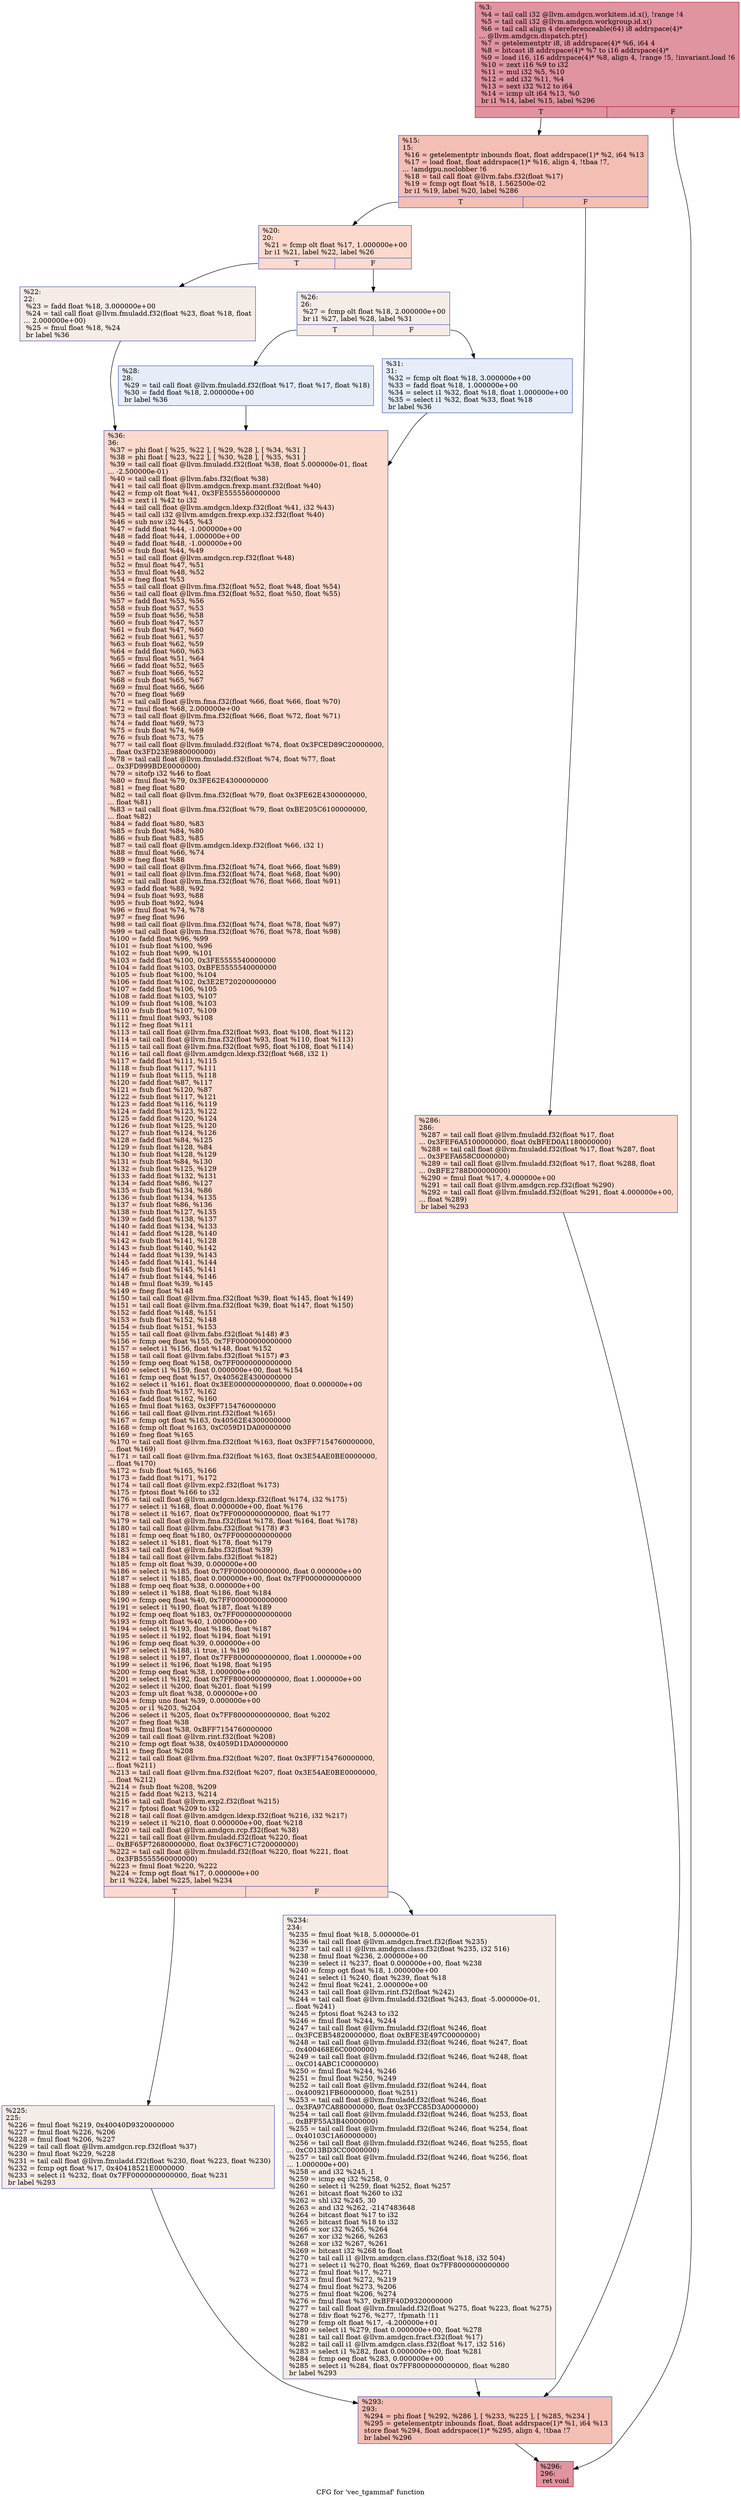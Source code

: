digraph "CFG for 'vec_tgammaf' function" {
	label="CFG for 'vec_tgammaf' function";

	Node0x474a3f0 [shape=record,color="#b70d28ff", style=filled, fillcolor="#b70d2870",label="{%3:\l  %4 = tail call i32 @llvm.amdgcn.workitem.id.x(), !range !4\l  %5 = tail call i32 @llvm.amdgcn.workgroup.id.x()\l  %6 = tail call align 4 dereferenceable(64) i8 addrspace(4)*\l... @llvm.amdgcn.dispatch.ptr()\l  %7 = getelementptr i8, i8 addrspace(4)* %6, i64 4\l  %8 = bitcast i8 addrspace(4)* %7 to i16 addrspace(4)*\l  %9 = load i16, i16 addrspace(4)* %8, align 4, !range !5, !invariant.load !6\l  %10 = zext i16 %9 to i32\l  %11 = mul i32 %5, %10\l  %12 = add i32 %11, %4\l  %13 = sext i32 %12 to i64\l  %14 = icmp ult i64 %13, %0\l  br i1 %14, label %15, label %296\l|{<s0>T|<s1>F}}"];
	Node0x474a3f0:s0 -> Node0x474b190;
	Node0x474a3f0:s1 -> Node0x474c400;
	Node0x474b190 [shape=record,color="#3d50c3ff", style=filled, fillcolor="#e36c5570",label="{%15:\l15:                                               \l  %16 = getelementptr inbounds float, float addrspace(1)* %2, i64 %13\l  %17 = load float, float addrspace(1)* %16, align 4, !tbaa !7,\l... !amdgpu.noclobber !6\l  %18 = tail call float @llvm.fabs.f32(float %17)\l  %19 = fcmp ogt float %18, 1.562500e-02\l  br i1 %19, label %20, label %286\l|{<s0>T|<s1>F}}"];
	Node0x474b190:s0 -> Node0x474db10;
	Node0x474b190:s1 -> Node0x474dba0;
	Node0x474db10 [shape=record,color="#3d50c3ff", style=filled, fillcolor="#f7ac8e70",label="{%20:\l20:                                               \l  %21 = fcmp olt float %17, 1.000000e+00\l  br i1 %21, label %22, label %26\l|{<s0>T|<s1>F}}"];
	Node0x474db10:s0 -> Node0x474dd70;
	Node0x474db10:s1 -> Node0x474de00;
	Node0x474dd70 [shape=record,color="#3d50c3ff", style=filled, fillcolor="#ead5c970",label="{%22:\l22:                                               \l  %23 = fadd float %18, 3.000000e+00\l  %24 = tail call float @llvm.fmuladd.f32(float %23, float %18, float\l... 2.000000e+00)\l  %25 = fmul float %18, %24\l  br label %36\l}"];
	Node0x474dd70 -> Node0x474e310;
	Node0x474de00 [shape=record,color="#3d50c3ff", style=filled, fillcolor="#ead5c970",label="{%26:\l26:                                               \l  %27 = fcmp olt float %18, 2.000000e+00\l  br i1 %27, label %28, label %31\l|{<s0>T|<s1>F}}"];
	Node0x474de00:s0 -> Node0x474e4a0;
	Node0x474de00:s1 -> Node0x474e4f0;
	Node0x474e4a0 [shape=record,color="#3d50c3ff", style=filled, fillcolor="#c7d7f070",label="{%28:\l28:                                               \l  %29 = tail call float @llvm.fmuladd.f32(float %17, float %17, float %18)\l  %30 = fadd float %18, 2.000000e+00\l  br label %36\l}"];
	Node0x474e4a0 -> Node0x474e310;
	Node0x474e4f0 [shape=record,color="#3d50c3ff", style=filled, fillcolor="#c7d7f070",label="{%31:\l31:                                               \l  %32 = fcmp olt float %18, 3.000000e+00\l  %33 = fadd float %18, 1.000000e+00\l  %34 = select i1 %32, float %18, float 1.000000e+00\l  %35 = select i1 %32, float %33, float %18\l  br label %36\l}"];
	Node0x474e4f0 -> Node0x474e310;
	Node0x474e310 [shape=record,color="#3d50c3ff", style=filled, fillcolor="#f7ac8e70",label="{%36:\l36:                                               \l  %37 = phi float [ %25, %22 ], [ %29, %28 ], [ %34, %31 ]\l  %38 = phi float [ %23, %22 ], [ %30, %28 ], [ %35, %31 ]\l  %39 = tail call float @llvm.fmuladd.f32(float %38, float 5.000000e-01, float\l... -2.500000e-01)\l  %40 = tail call float @llvm.fabs.f32(float %38)\l  %41 = tail call float @llvm.amdgcn.frexp.mant.f32(float %40)\l  %42 = fcmp olt float %41, 0x3FE5555560000000\l  %43 = zext i1 %42 to i32\l  %44 = tail call float @llvm.amdgcn.ldexp.f32(float %41, i32 %43)\l  %45 = tail call i32 @llvm.amdgcn.frexp.exp.i32.f32(float %40)\l  %46 = sub nsw i32 %45, %43\l  %47 = fadd float %44, -1.000000e+00\l  %48 = fadd float %44, 1.000000e+00\l  %49 = fadd float %48, -1.000000e+00\l  %50 = fsub float %44, %49\l  %51 = tail call float @llvm.amdgcn.rcp.f32(float %48)\l  %52 = fmul float %47, %51\l  %53 = fmul float %48, %52\l  %54 = fneg float %53\l  %55 = tail call float @llvm.fma.f32(float %52, float %48, float %54)\l  %56 = tail call float @llvm.fma.f32(float %52, float %50, float %55)\l  %57 = fadd float %53, %56\l  %58 = fsub float %57, %53\l  %59 = fsub float %56, %58\l  %60 = fsub float %47, %57\l  %61 = fsub float %47, %60\l  %62 = fsub float %61, %57\l  %63 = fsub float %62, %59\l  %64 = fadd float %60, %63\l  %65 = fmul float %51, %64\l  %66 = fadd float %52, %65\l  %67 = fsub float %66, %52\l  %68 = fsub float %65, %67\l  %69 = fmul float %66, %66\l  %70 = fneg float %69\l  %71 = tail call float @llvm.fma.f32(float %66, float %66, float %70)\l  %72 = fmul float %68, 2.000000e+00\l  %73 = tail call float @llvm.fma.f32(float %66, float %72, float %71)\l  %74 = fadd float %69, %73\l  %75 = fsub float %74, %69\l  %76 = fsub float %73, %75\l  %77 = tail call float @llvm.fmuladd.f32(float %74, float 0x3FCED89C20000000,\l... float 0x3FD23E9880000000)\l  %78 = tail call float @llvm.fmuladd.f32(float %74, float %77, float\l... 0x3FD999BDE0000000)\l  %79 = sitofp i32 %46 to float\l  %80 = fmul float %79, 0x3FE62E4300000000\l  %81 = fneg float %80\l  %82 = tail call float @llvm.fma.f32(float %79, float 0x3FE62E4300000000,\l... float %81)\l  %83 = tail call float @llvm.fma.f32(float %79, float 0xBE205C6100000000,\l... float %82)\l  %84 = fadd float %80, %83\l  %85 = fsub float %84, %80\l  %86 = fsub float %83, %85\l  %87 = tail call float @llvm.amdgcn.ldexp.f32(float %66, i32 1)\l  %88 = fmul float %66, %74\l  %89 = fneg float %88\l  %90 = tail call float @llvm.fma.f32(float %74, float %66, float %89)\l  %91 = tail call float @llvm.fma.f32(float %74, float %68, float %90)\l  %92 = tail call float @llvm.fma.f32(float %76, float %66, float %91)\l  %93 = fadd float %88, %92\l  %94 = fsub float %93, %88\l  %95 = fsub float %92, %94\l  %96 = fmul float %74, %78\l  %97 = fneg float %96\l  %98 = tail call float @llvm.fma.f32(float %74, float %78, float %97)\l  %99 = tail call float @llvm.fma.f32(float %76, float %78, float %98)\l  %100 = fadd float %96, %99\l  %101 = fsub float %100, %96\l  %102 = fsub float %99, %101\l  %103 = fadd float %100, 0x3FE5555540000000\l  %104 = fadd float %103, 0xBFE5555540000000\l  %105 = fsub float %100, %104\l  %106 = fadd float %102, 0x3E2E720200000000\l  %107 = fadd float %106, %105\l  %108 = fadd float %103, %107\l  %109 = fsub float %108, %103\l  %110 = fsub float %107, %109\l  %111 = fmul float %93, %108\l  %112 = fneg float %111\l  %113 = tail call float @llvm.fma.f32(float %93, float %108, float %112)\l  %114 = tail call float @llvm.fma.f32(float %93, float %110, float %113)\l  %115 = tail call float @llvm.fma.f32(float %95, float %108, float %114)\l  %116 = tail call float @llvm.amdgcn.ldexp.f32(float %68, i32 1)\l  %117 = fadd float %111, %115\l  %118 = fsub float %117, %111\l  %119 = fsub float %115, %118\l  %120 = fadd float %87, %117\l  %121 = fsub float %120, %87\l  %122 = fsub float %117, %121\l  %123 = fadd float %116, %119\l  %124 = fadd float %123, %122\l  %125 = fadd float %120, %124\l  %126 = fsub float %125, %120\l  %127 = fsub float %124, %126\l  %128 = fadd float %84, %125\l  %129 = fsub float %128, %84\l  %130 = fsub float %128, %129\l  %131 = fsub float %84, %130\l  %132 = fsub float %125, %129\l  %133 = fadd float %132, %131\l  %134 = fadd float %86, %127\l  %135 = fsub float %134, %86\l  %136 = fsub float %134, %135\l  %137 = fsub float %86, %136\l  %138 = fsub float %127, %135\l  %139 = fadd float %138, %137\l  %140 = fadd float %134, %133\l  %141 = fadd float %128, %140\l  %142 = fsub float %141, %128\l  %143 = fsub float %140, %142\l  %144 = fadd float %139, %143\l  %145 = fadd float %141, %144\l  %146 = fsub float %145, %141\l  %147 = fsub float %144, %146\l  %148 = fmul float %39, %145\l  %149 = fneg float %148\l  %150 = tail call float @llvm.fma.f32(float %39, float %145, float %149)\l  %151 = tail call float @llvm.fma.f32(float %39, float %147, float %150)\l  %152 = fadd float %148, %151\l  %153 = fsub float %152, %148\l  %154 = fsub float %151, %153\l  %155 = tail call float @llvm.fabs.f32(float %148) #3\l  %156 = fcmp oeq float %155, 0x7FF0000000000000\l  %157 = select i1 %156, float %148, float %152\l  %158 = tail call float @llvm.fabs.f32(float %157) #3\l  %159 = fcmp oeq float %158, 0x7FF0000000000000\l  %160 = select i1 %159, float 0.000000e+00, float %154\l  %161 = fcmp oeq float %157, 0x40562E4300000000\l  %162 = select i1 %161, float 0x3EE0000000000000, float 0.000000e+00\l  %163 = fsub float %157, %162\l  %164 = fadd float %162, %160\l  %165 = fmul float %163, 0x3FF7154760000000\l  %166 = tail call float @llvm.rint.f32(float %165)\l  %167 = fcmp ogt float %163, 0x40562E4300000000\l  %168 = fcmp olt float %163, 0xC059D1DA00000000\l  %169 = fneg float %165\l  %170 = tail call float @llvm.fma.f32(float %163, float 0x3FF7154760000000,\l... float %169)\l  %171 = tail call float @llvm.fma.f32(float %163, float 0x3E54AE0BE0000000,\l... float %170)\l  %172 = fsub float %165, %166\l  %173 = fadd float %171, %172\l  %174 = tail call float @llvm.exp2.f32(float %173)\l  %175 = fptosi float %166 to i32\l  %176 = tail call float @llvm.amdgcn.ldexp.f32(float %174, i32 %175)\l  %177 = select i1 %168, float 0.000000e+00, float %176\l  %178 = select i1 %167, float 0x7FF0000000000000, float %177\l  %179 = tail call float @llvm.fma.f32(float %178, float %164, float %178)\l  %180 = tail call float @llvm.fabs.f32(float %178) #3\l  %181 = fcmp oeq float %180, 0x7FF0000000000000\l  %182 = select i1 %181, float %178, float %179\l  %183 = tail call float @llvm.fabs.f32(float %39)\l  %184 = tail call float @llvm.fabs.f32(float %182)\l  %185 = fcmp olt float %39, 0.000000e+00\l  %186 = select i1 %185, float 0x7FF0000000000000, float 0.000000e+00\l  %187 = select i1 %185, float 0.000000e+00, float 0x7FF0000000000000\l  %188 = fcmp oeq float %38, 0.000000e+00\l  %189 = select i1 %188, float %186, float %184\l  %190 = fcmp oeq float %40, 0x7FF0000000000000\l  %191 = select i1 %190, float %187, float %189\l  %192 = fcmp oeq float %183, 0x7FF0000000000000\l  %193 = fcmp olt float %40, 1.000000e+00\l  %194 = select i1 %193, float %186, float %187\l  %195 = select i1 %192, float %194, float %191\l  %196 = fcmp oeq float %39, 0.000000e+00\l  %197 = select i1 %188, i1 true, i1 %190\l  %198 = select i1 %197, float 0x7FF8000000000000, float 1.000000e+00\l  %199 = select i1 %196, float %198, float %195\l  %200 = fcmp oeq float %38, 1.000000e+00\l  %201 = select i1 %192, float 0x7FF8000000000000, float 1.000000e+00\l  %202 = select i1 %200, float %201, float %199\l  %203 = fcmp ult float %38, 0.000000e+00\l  %204 = fcmp uno float %39, 0.000000e+00\l  %205 = or i1 %203, %204\l  %206 = select i1 %205, float 0x7FF8000000000000, float %202\l  %207 = fneg float %38\l  %208 = fmul float %38, 0xBFF7154760000000\l  %209 = tail call float @llvm.rint.f32(float %208)\l  %210 = fcmp ogt float %38, 0x4059D1DA00000000\l  %211 = fneg float %208\l  %212 = tail call float @llvm.fma.f32(float %207, float 0x3FF7154760000000,\l... float %211)\l  %213 = tail call float @llvm.fma.f32(float %207, float 0x3E54AE0BE0000000,\l... float %212)\l  %214 = fsub float %208, %209\l  %215 = fadd float %213, %214\l  %216 = tail call float @llvm.exp2.f32(float %215)\l  %217 = fptosi float %209 to i32\l  %218 = tail call float @llvm.amdgcn.ldexp.f32(float %216, i32 %217)\l  %219 = select i1 %210, float 0.000000e+00, float %218\l  %220 = tail call float @llvm.amdgcn.rcp.f32(float %38)\l  %221 = tail call float @llvm.fmuladd.f32(float %220, float\l... 0xBF65F72680000000, float 0x3F6C71C720000000)\l  %222 = tail call float @llvm.fmuladd.f32(float %220, float %221, float\l... 0x3FB5555560000000)\l  %223 = fmul float %220, %222\l  %224 = fcmp ogt float %17, 0.000000e+00\l  br i1 %224, label %225, label %234\l|{<s0>T|<s1>F}}"];
	Node0x474e310:s0 -> Node0x4758510;
	Node0x474e310:s1 -> Node0x4758560;
	Node0x4758510 [shape=record,color="#3d50c3ff", style=filled, fillcolor="#ead5c970",label="{%225:\l225:                                              \l  %226 = fmul float %219, 0x40040D9320000000\l  %227 = fmul float %226, %206\l  %228 = fmul float %206, %227\l  %229 = tail call float @llvm.amdgcn.rcp.f32(float %37)\l  %230 = fmul float %229, %228\l  %231 = tail call float @llvm.fmuladd.f32(float %230, float %223, float %230)\l  %232 = fcmp ogt float %17, 0x40418521E0000000\l  %233 = select i1 %232, float 0x7FF0000000000000, float %231\l  br label %293\l}"];
	Node0x4758510 -> Node0x4758c80;
	Node0x4758560 [shape=record,color="#3d50c3ff", style=filled, fillcolor="#ead5c970",label="{%234:\l234:                                              \l  %235 = fmul float %18, 5.000000e-01\l  %236 = tail call float @llvm.amdgcn.fract.f32(float %235)\l  %237 = tail call i1 @llvm.amdgcn.class.f32(float %235, i32 516)\l  %238 = fmul float %236, 2.000000e+00\l  %239 = select i1 %237, float 0.000000e+00, float %238\l  %240 = fcmp ogt float %18, 1.000000e+00\l  %241 = select i1 %240, float %239, float %18\l  %242 = fmul float %241, 2.000000e+00\l  %243 = tail call float @llvm.rint.f32(float %242)\l  %244 = tail call float @llvm.fmuladd.f32(float %243, float -5.000000e-01,\l... float %241)\l  %245 = fptosi float %243 to i32\l  %246 = fmul float %244, %244\l  %247 = tail call float @llvm.fmuladd.f32(float %246, float\l... 0x3FCEB54820000000, float 0xBFE3E497C0000000)\l  %248 = tail call float @llvm.fmuladd.f32(float %246, float %247, float\l... 0x400468E6C0000000)\l  %249 = tail call float @llvm.fmuladd.f32(float %246, float %248, float\l... 0xC014ABC1C0000000)\l  %250 = fmul float %244, %246\l  %251 = fmul float %250, %249\l  %252 = tail call float @llvm.fmuladd.f32(float %244, float\l... 0x400921FB60000000, float %251)\l  %253 = tail call float @llvm.fmuladd.f32(float %246, float\l... 0x3FA97CA880000000, float 0x3FCC85D3A0000000)\l  %254 = tail call float @llvm.fmuladd.f32(float %246, float %253, float\l... 0xBFF55A3B40000000)\l  %255 = tail call float @llvm.fmuladd.f32(float %246, float %254, float\l... 0x40103C1A60000000)\l  %256 = tail call float @llvm.fmuladd.f32(float %246, float %255, float\l... 0xC013BD3CC0000000)\l  %257 = tail call float @llvm.fmuladd.f32(float %246, float %256, float\l... 1.000000e+00)\l  %258 = and i32 %245, 1\l  %259 = icmp eq i32 %258, 0\l  %260 = select i1 %259, float %252, float %257\l  %261 = bitcast float %260 to i32\l  %262 = shl i32 %245, 30\l  %263 = and i32 %262, -2147483648\l  %264 = bitcast float %17 to i32\l  %265 = bitcast float %18 to i32\l  %266 = xor i32 %265, %264\l  %267 = xor i32 %266, %263\l  %268 = xor i32 %267, %261\l  %269 = bitcast i32 %268 to float\l  %270 = tail call i1 @llvm.amdgcn.class.f32(float %18, i32 504)\l  %271 = select i1 %270, float %269, float 0x7FF8000000000000\l  %272 = fmul float %17, %271\l  %273 = fmul float %272, %219\l  %274 = fmul float %273, %206\l  %275 = fmul float %206, %274\l  %276 = fmul float %37, 0xBFF40D9320000000\l  %277 = tail call float @llvm.fmuladd.f32(float %275, float %223, float %275)\l  %278 = fdiv float %276, %277, !fpmath !11\l  %279 = fcmp olt float %17, -4.200000e+01\l  %280 = select i1 %279, float 0.000000e+00, float %278\l  %281 = tail call float @llvm.amdgcn.fract.f32(float %17)\l  %282 = tail call i1 @llvm.amdgcn.class.f32(float %17, i32 516)\l  %283 = select i1 %282, float 0.000000e+00, float %281\l  %284 = fcmp oeq float %283, 0.000000e+00\l  %285 = select i1 %284, float 0x7FF8000000000000, float %280\l  br label %293\l}"];
	Node0x4758560 -> Node0x4758c80;
	Node0x474dba0 [shape=record,color="#3d50c3ff", style=filled, fillcolor="#f7ac8e70",label="{%286:\l286:                                              \l  %287 = tail call float @llvm.fmuladd.f32(float %17, float\l... 0x3FEF6A5100000000, float 0xBFED0A1180000000)\l  %288 = tail call float @llvm.fmuladd.f32(float %17, float %287, float\l... 0x3FEFA658C0000000)\l  %289 = tail call float @llvm.fmuladd.f32(float %17, float %288, float\l... 0xBFE2788D00000000)\l  %290 = fmul float %17, 4.000000e+00\l  %291 = tail call float @llvm.amdgcn.rcp.f32(float %290)\l  %292 = tail call float @llvm.fmuladd.f32(float %291, float 4.000000e+00,\l... float %289)\l  br label %293\l}"];
	Node0x474dba0 -> Node0x4758c80;
	Node0x4758c80 [shape=record,color="#3d50c3ff", style=filled, fillcolor="#e36c5570",label="{%293:\l293:                                              \l  %294 = phi float [ %292, %286 ], [ %233, %225 ], [ %285, %234 ]\l  %295 = getelementptr inbounds float, float addrspace(1)* %1, i64 %13\l  store float %294, float addrspace(1)* %295, align 4, !tbaa !7\l  br label %296\l}"];
	Node0x4758c80 -> Node0x474c400;
	Node0x474c400 [shape=record,color="#b70d28ff", style=filled, fillcolor="#b70d2870",label="{%296:\l296:                                              \l  ret void\l}"];
}
